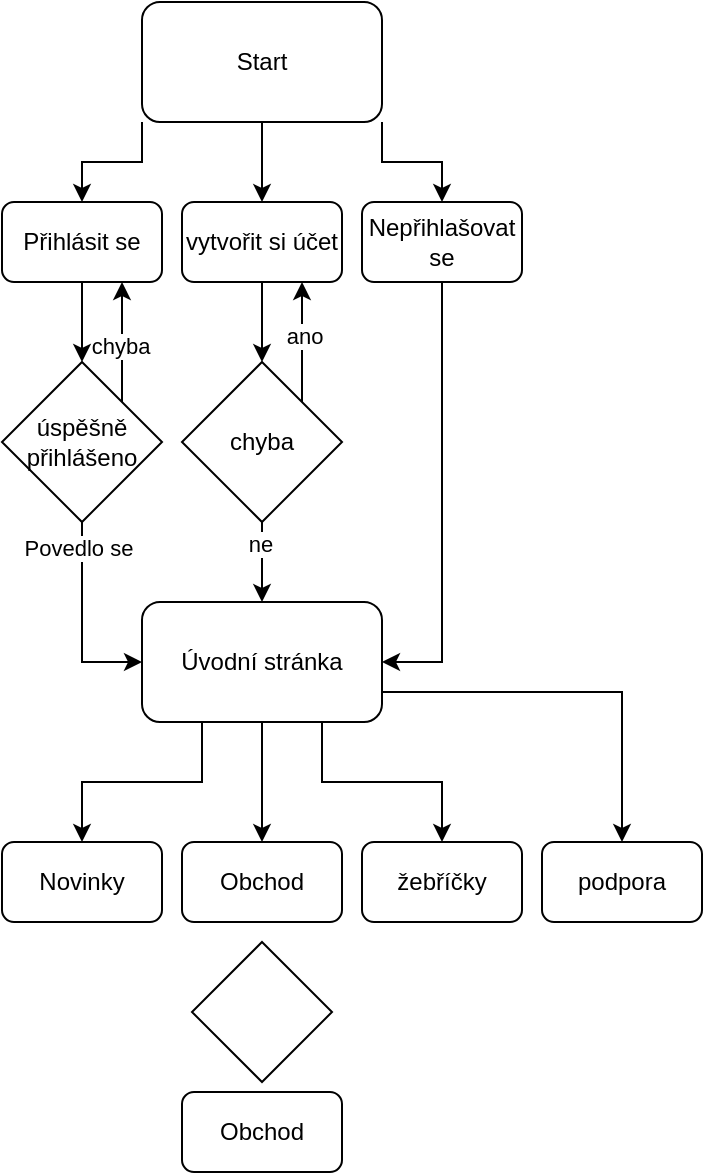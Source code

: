 <mxfile version="24.9.1">
  <diagram name="Stránka-1" id="aJjM-g6pXQFV8jIazuzV">
    <mxGraphModel dx="1434" dy="728" grid="1" gridSize="10" guides="1" tooltips="1" connect="1" arrows="1" fold="1" page="1" pageScale="1" pageWidth="827" pageHeight="1169" math="0" shadow="0">
      <root>
        <mxCell id="0" />
        <mxCell id="1" parent="0" />
        <mxCell id="ZBGhX0-Q-C0msfXEaytf-6" style="edgeStyle=orthogonalEdgeStyle;rounded=0;orthogonalLoop=1;jettySize=auto;html=1;exitX=0.5;exitY=1;exitDx=0;exitDy=0;entryX=0.5;entryY=0;entryDx=0;entryDy=0;" edge="1" parent="1" source="ZBGhX0-Q-C0msfXEaytf-1" target="ZBGhX0-Q-C0msfXEaytf-3">
          <mxGeometry relative="1" as="geometry" />
        </mxCell>
        <mxCell id="ZBGhX0-Q-C0msfXEaytf-7" style="edgeStyle=orthogonalEdgeStyle;rounded=0;orthogonalLoop=1;jettySize=auto;html=1;exitX=0;exitY=1;exitDx=0;exitDy=0;entryX=0.5;entryY=0;entryDx=0;entryDy=0;" edge="1" parent="1" source="ZBGhX0-Q-C0msfXEaytf-1" target="ZBGhX0-Q-C0msfXEaytf-2">
          <mxGeometry relative="1" as="geometry" />
        </mxCell>
        <mxCell id="ZBGhX0-Q-C0msfXEaytf-8" style="edgeStyle=orthogonalEdgeStyle;rounded=0;orthogonalLoop=1;jettySize=auto;html=1;exitX=1;exitY=1;exitDx=0;exitDy=0;entryX=0.5;entryY=0;entryDx=0;entryDy=0;" edge="1" parent="1" source="ZBGhX0-Q-C0msfXEaytf-1" target="ZBGhX0-Q-C0msfXEaytf-5">
          <mxGeometry relative="1" as="geometry" />
        </mxCell>
        <mxCell id="ZBGhX0-Q-C0msfXEaytf-1" value="Start" style="rounded=1;whiteSpace=wrap;html=1;" vertex="1" parent="1">
          <mxGeometry x="70" y="20" width="120" height="60" as="geometry" />
        </mxCell>
        <mxCell id="ZBGhX0-Q-C0msfXEaytf-11" style="edgeStyle=orthogonalEdgeStyle;rounded=0;orthogonalLoop=1;jettySize=auto;html=1;exitX=0.5;exitY=1;exitDx=0;exitDy=0;entryX=0.5;entryY=0;entryDx=0;entryDy=0;" edge="1" parent="1" source="ZBGhX0-Q-C0msfXEaytf-2" target="ZBGhX0-Q-C0msfXEaytf-9">
          <mxGeometry relative="1" as="geometry" />
        </mxCell>
        <mxCell id="ZBGhX0-Q-C0msfXEaytf-2" value="Přihlásit se" style="rounded=1;whiteSpace=wrap;html=1;" vertex="1" parent="1">
          <mxGeometry y="120" width="80" height="40" as="geometry" />
        </mxCell>
        <mxCell id="ZBGhX0-Q-C0msfXEaytf-19" style="edgeStyle=orthogonalEdgeStyle;rounded=0;orthogonalLoop=1;jettySize=auto;html=1;exitX=0.5;exitY=1;exitDx=0;exitDy=0;entryX=0.5;entryY=0;entryDx=0;entryDy=0;" edge="1" parent="1" source="ZBGhX0-Q-C0msfXEaytf-3" target="ZBGhX0-Q-C0msfXEaytf-10">
          <mxGeometry relative="1" as="geometry" />
        </mxCell>
        <mxCell id="ZBGhX0-Q-C0msfXEaytf-3" value="vytvořit si účet&lt;span style=&quot;color: rgba(0, 0, 0, 0); font-family: monospace; font-size: 0px; text-align: start; text-wrap-mode: nowrap;&quot;&gt;%3CmxGraphModel%3E%3Croot%3E%3CmxCell%20id%3D%220%22%2F%3E%3CmxCell%20id%3D%221%22%20parent%3D%220%22%2F%3E%3CmxCell%20id%3D%222%22%20value%3D%22P%C5%99ihl%C3%A1sit%20se%22%20style%3D%22rounded%3D1%3BwhiteSpace%3Dwrap%3Bhtml%3D1%3B%22%20vertex%3D%221%22%20parent%3D%221%22%3E%3CmxGeometry%20y%3D%22120%22%20width%3D%2280%22%20height%3D%2240%22%20as%3D%22geometry%22%2F%3E%3C%2FmxCell%3E%3C%2Froot%3E%3C%2FmxGraphModel%3E&lt;/span&gt;" style="rounded=1;whiteSpace=wrap;html=1;" vertex="1" parent="1">
          <mxGeometry x="90" y="120" width="80" height="40" as="geometry" />
        </mxCell>
        <mxCell id="ZBGhX0-Q-C0msfXEaytf-30" style="edgeStyle=orthogonalEdgeStyle;rounded=0;orthogonalLoop=1;jettySize=auto;html=1;exitX=0.5;exitY=1;exitDx=0;exitDy=0;entryX=1;entryY=0.5;entryDx=0;entryDy=0;" edge="1" parent="1" source="ZBGhX0-Q-C0msfXEaytf-5" target="ZBGhX0-Q-C0msfXEaytf-16">
          <mxGeometry relative="1" as="geometry" />
        </mxCell>
        <mxCell id="ZBGhX0-Q-C0msfXEaytf-5" value="Nepřihlašovat se" style="rounded=1;whiteSpace=wrap;html=1;" vertex="1" parent="1">
          <mxGeometry x="180" y="120" width="80" height="40" as="geometry" />
        </mxCell>
        <mxCell id="ZBGhX0-Q-C0msfXEaytf-12" style="edgeStyle=orthogonalEdgeStyle;rounded=0;orthogonalLoop=1;jettySize=auto;html=1;exitX=1;exitY=0;exitDx=0;exitDy=0;entryX=0.75;entryY=1;entryDx=0;entryDy=0;" edge="1" parent="1">
          <mxGeometry relative="1" as="geometry">
            <mxPoint x="60" y="220" as="sourcePoint" />
            <mxPoint x="60" y="160" as="targetPoint" />
          </mxGeometry>
        </mxCell>
        <mxCell id="ZBGhX0-Q-C0msfXEaytf-27" value="chyba" style="edgeLabel;html=1;align=center;verticalAlign=middle;resizable=0;points=[];" vertex="1" connectable="0" parent="ZBGhX0-Q-C0msfXEaytf-12">
          <mxGeometry x="-0.067" y="1" relative="1" as="geometry">
            <mxPoint as="offset" />
          </mxGeometry>
        </mxCell>
        <mxCell id="ZBGhX0-Q-C0msfXEaytf-17" style="edgeStyle=orthogonalEdgeStyle;rounded=0;orthogonalLoop=1;jettySize=auto;html=1;exitX=0.5;exitY=1;exitDx=0;exitDy=0;entryX=0;entryY=0.5;entryDx=0;entryDy=0;" edge="1" parent="1" source="ZBGhX0-Q-C0msfXEaytf-9" target="ZBGhX0-Q-C0msfXEaytf-16">
          <mxGeometry relative="1" as="geometry" />
        </mxCell>
        <mxCell id="ZBGhX0-Q-C0msfXEaytf-26" value="Povedlo se" style="edgeLabel;html=1;align=center;verticalAlign=middle;resizable=0;points=[];" vertex="1" connectable="0" parent="ZBGhX0-Q-C0msfXEaytf-17">
          <mxGeometry x="-0.74" y="-2" relative="1" as="geometry">
            <mxPoint as="offset" />
          </mxGeometry>
        </mxCell>
        <mxCell id="ZBGhX0-Q-C0msfXEaytf-9" value="úspěšně přihlášeno&lt;span style=&quot;color: rgba(0, 0, 0, 0); font-family: monospace; font-size: 0px; text-align: start; text-wrap-mode: nowrap;&quot;&gt;%3CmxGraphModel%3E%3Croot%3E%3CmxCell%20id%3D%220%22%2F%3E%3CmxCell%20id%3D%221%22%20parent%3D%220%22%2F%3E%3CmxCell%20id%3D%222%22%20value%3D%22P%C5%99ihl%C3%A1sit%20se%22%20style%3D%22rounded%3D1%3BwhiteSpace%3Dwrap%3Bhtml%3D1%3B%22%20vertex%3D%221%22%20parent%3D%221%22%3E%3CmxGeometry%20y%3D%22120%22%20width%3D%2280%22%20height%3D%2240%22%20as%3D%22geometry%22%2F%3E%3C%2FmxCell%3E%3C%2Froot%3E%3C%2FmxGraphModel%3E&lt;/span&gt;" style="rhombus;whiteSpace=wrap;html=1;" vertex="1" parent="1">
          <mxGeometry y="200" width="80" height="80" as="geometry" />
        </mxCell>
        <mxCell id="ZBGhX0-Q-C0msfXEaytf-18" style="edgeStyle=orthogonalEdgeStyle;rounded=0;orthogonalLoop=1;jettySize=auto;html=1;exitX=0.5;exitY=1;exitDx=0;exitDy=0;entryX=0.5;entryY=0;entryDx=0;entryDy=0;" edge="1" parent="1" source="ZBGhX0-Q-C0msfXEaytf-10" target="ZBGhX0-Q-C0msfXEaytf-16">
          <mxGeometry relative="1" as="geometry" />
        </mxCell>
        <mxCell id="ZBGhX0-Q-C0msfXEaytf-29" value="ne" style="edgeLabel;html=1;align=center;verticalAlign=middle;resizable=0;points=[];" vertex="1" connectable="0" parent="ZBGhX0-Q-C0msfXEaytf-18">
          <mxGeometry x="-0.45" y="-1" relative="1" as="geometry">
            <mxPoint as="offset" />
          </mxGeometry>
        </mxCell>
        <mxCell id="ZBGhX0-Q-C0msfXEaytf-20" style="edgeStyle=orthogonalEdgeStyle;rounded=0;orthogonalLoop=1;jettySize=auto;html=1;exitX=1;exitY=0;exitDx=0;exitDy=0;entryX=0.75;entryY=1;entryDx=0;entryDy=0;" edge="1" parent="1" source="ZBGhX0-Q-C0msfXEaytf-10" target="ZBGhX0-Q-C0msfXEaytf-3">
          <mxGeometry relative="1" as="geometry" />
        </mxCell>
        <mxCell id="ZBGhX0-Q-C0msfXEaytf-28" value="ano" style="edgeLabel;html=1;align=center;verticalAlign=middle;resizable=0;points=[];" vertex="1" connectable="0" parent="ZBGhX0-Q-C0msfXEaytf-20">
          <mxGeometry x="0.1" y="-1" relative="1" as="geometry">
            <mxPoint as="offset" />
          </mxGeometry>
        </mxCell>
        <mxCell id="ZBGhX0-Q-C0msfXEaytf-10" value="chyba" style="rhombus;whiteSpace=wrap;html=1;" vertex="1" parent="1">
          <mxGeometry x="90" y="200" width="80" height="80" as="geometry" />
        </mxCell>
        <mxCell id="ZBGhX0-Q-C0msfXEaytf-36" style="edgeStyle=orthogonalEdgeStyle;rounded=0;orthogonalLoop=1;jettySize=auto;html=1;exitX=0.25;exitY=1;exitDx=0;exitDy=0;entryX=0.5;entryY=0;entryDx=0;entryDy=0;" edge="1" parent="1" source="ZBGhX0-Q-C0msfXEaytf-16" target="ZBGhX0-Q-C0msfXEaytf-31">
          <mxGeometry relative="1" as="geometry" />
        </mxCell>
        <mxCell id="ZBGhX0-Q-C0msfXEaytf-37" style="edgeStyle=orthogonalEdgeStyle;rounded=0;orthogonalLoop=1;jettySize=auto;html=1;exitX=0.5;exitY=1;exitDx=0;exitDy=0;entryX=0.5;entryY=0;entryDx=0;entryDy=0;" edge="1" parent="1" source="ZBGhX0-Q-C0msfXEaytf-16" target="ZBGhX0-Q-C0msfXEaytf-32">
          <mxGeometry relative="1" as="geometry" />
        </mxCell>
        <mxCell id="ZBGhX0-Q-C0msfXEaytf-40" style="edgeStyle=orthogonalEdgeStyle;rounded=0;orthogonalLoop=1;jettySize=auto;html=1;exitX=0.75;exitY=1;exitDx=0;exitDy=0;entryX=0.5;entryY=0;entryDx=0;entryDy=0;" edge="1" parent="1" source="ZBGhX0-Q-C0msfXEaytf-16" target="ZBGhX0-Q-C0msfXEaytf-33">
          <mxGeometry relative="1" as="geometry" />
        </mxCell>
        <mxCell id="ZBGhX0-Q-C0msfXEaytf-41" style="edgeStyle=orthogonalEdgeStyle;rounded=0;orthogonalLoop=1;jettySize=auto;html=1;exitX=1;exitY=0.75;exitDx=0;exitDy=0;entryX=0.5;entryY=0;entryDx=0;entryDy=0;" edge="1" parent="1" source="ZBGhX0-Q-C0msfXEaytf-16" target="ZBGhX0-Q-C0msfXEaytf-34">
          <mxGeometry relative="1" as="geometry" />
        </mxCell>
        <mxCell id="ZBGhX0-Q-C0msfXEaytf-16" value="Úvodní stránka" style="rounded=1;whiteSpace=wrap;html=1;" vertex="1" parent="1">
          <mxGeometry x="70" y="320" width="120" height="60" as="geometry" />
        </mxCell>
        <mxCell id="ZBGhX0-Q-C0msfXEaytf-31" value="Novinky" style="rounded=1;whiteSpace=wrap;html=1;" vertex="1" parent="1">
          <mxGeometry y="440" width="80" height="40" as="geometry" />
        </mxCell>
        <mxCell id="ZBGhX0-Q-C0msfXEaytf-32" value="Obchod" style="rounded=1;whiteSpace=wrap;html=1;" vertex="1" parent="1">
          <mxGeometry x="90" y="440" width="80" height="40" as="geometry" />
        </mxCell>
        <mxCell id="ZBGhX0-Q-C0msfXEaytf-33" value="žebříčky" style="rounded=1;whiteSpace=wrap;html=1;" vertex="1" parent="1">
          <mxGeometry x="180" y="440" width="80" height="40" as="geometry" />
        </mxCell>
        <mxCell id="ZBGhX0-Q-C0msfXEaytf-34" value="podpora" style="rounded=1;whiteSpace=wrap;html=1;" vertex="1" parent="1">
          <mxGeometry x="270" y="440" width="80" height="40" as="geometry" />
        </mxCell>
        <mxCell id="ZBGhX0-Q-C0msfXEaytf-42" value="Obchod" style="rounded=1;whiteSpace=wrap;html=1;" vertex="1" parent="1">
          <mxGeometry x="90" y="565" width="80" height="40" as="geometry" />
        </mxCell>
        <mxCell id="ZBGhX0-Q-C0msfXEaytf-43" value="" style="rhombus;whiteSpace=wrap;html=1;" vertex="1" parent="1">
          <mxGeometry x="95" y="490" width="70" height="70" as="geometry" />
        </mxCell>
      </root>
    </mxGraphModel>
  </diagram>
</mxfile>
